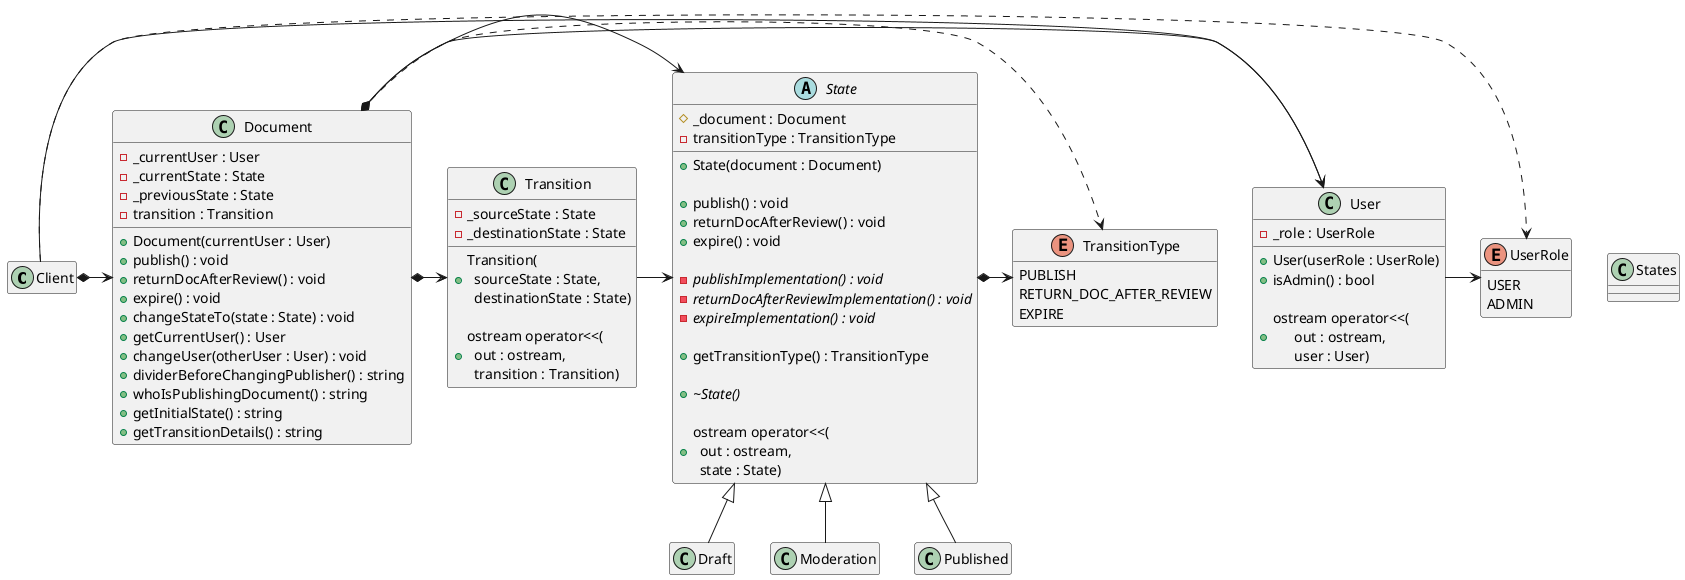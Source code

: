 @startuml
'https://plantuml.com/class-diagram

class Client
hide Client members

Client *-> Document
Client -> User
Client .> UserRole

class Document {
    + Document(currentUser : User)
    + publish() : void
    + returnDocAfterReview() : void
    + expire() : void
    + changeStateTo(state : State) : void
    + getCurrentUser() : User
    + changeUser(otherUser : User) : void
    + dividerBeforeChangingPublisher() : string
    + whoIsPublishingDocument() : string
    + getInitialState() : string
    + getTransitionDetails() : string

    - _currentUser : User
    - _currentState : State
    - _previousState : State
    - transition : Transition
}

Document *-> User
Document *-> State
Document *-> Transition
Document .> TransitionType

class States {

}

abstract class State {
    + State(document : Document)

    + publish() : void
    + returnDocAfterReview() : void
    + expire() : void

  - {abstract} publishImplementation() : void
  - {abstract} returnDocAfterReviewImplementation() : void
  - {abstract} expireImplementation() : void

  + getTransitionType() : TransitionType

  + {abstract} ~State()

  + ostream operator<<(\n\
  out : ostream,\n\
  state : State)

    # _document : Document
    - transitionType : TransitionType
}

State *-> TransitionType

State <|-- Draft
State <|-- Moderation
State <|-- Published

class Draft
hide Draft members

class Moderation
hide Moderation members

class Published
hide Published members

class Transition {
    + Transition(\n\
  sourceState : State,\n\
  destinationState : State)

    + ostream operator<<(\n\
  out : ostream,\n\
  transition : Transition)

    - _sourceState : State
    - _destinationState : State
}

Transition -> State

enum TransitionType {
    PUBLISH
    RETURN_DOC_AFTER_REVIEW
    EXPIRE
}

hide TransitionType methods

class User {
    + User(userRole : UserRole)
    + isAdmin() : bool

    + ostream operator<<(\n\
      out : ostream,\n\
      user : User)

    - _role : UserRole
}

User -> UserRole

enum UserRole {
    USER
    ADMIN
}

hide UserRole methods

@enduml
clear